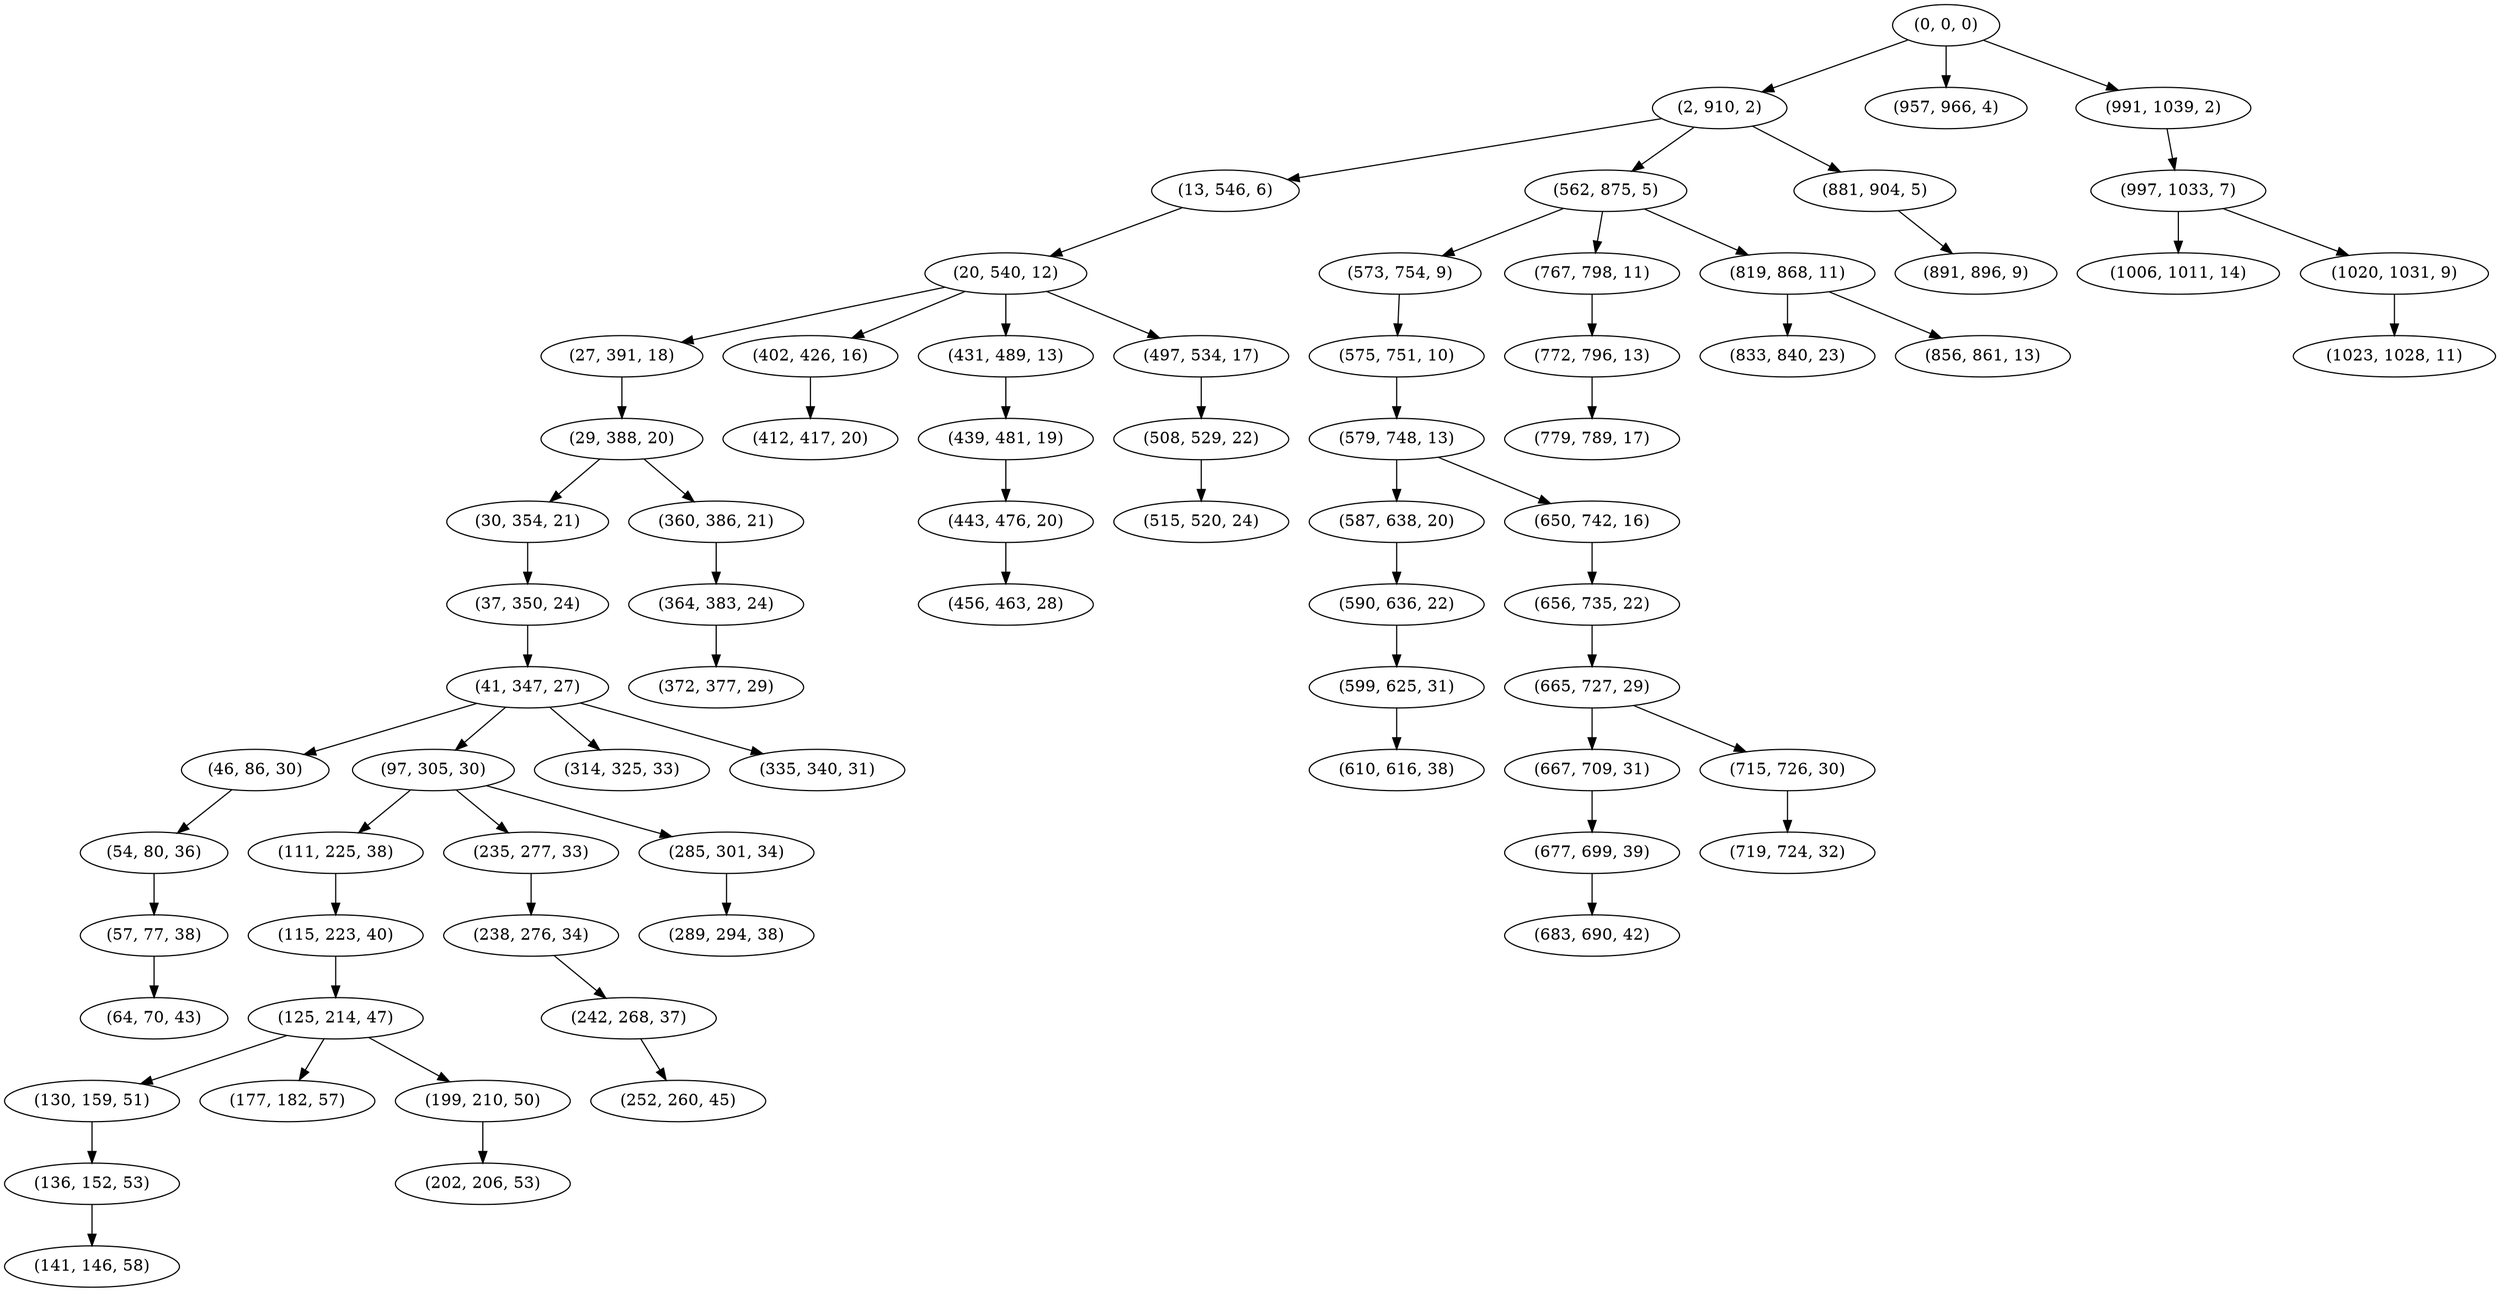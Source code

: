digraph tree {
    "(0, 0, 0)";
    "(2, 910, 2)";
    "(13, 546, 6)";
    "(20, 540, 12)";
    "(27, 391, 18)";
    "(29, 388, 20)";
    "(30, 354, 21)";
    "(37, 350, 24)";
    "(41, 347, 27)";
    "(46, 86, 30)";
    "(54, 80, 36)";
    "(57, 77, 38)";
    "(64, 70, 43)";
    "(97, 305, 30)";
    "(111, 225, 38)";
    "(115, 223, 40)";
    "(125, 214, 47)";
    "(130, 159, 51)";
    "(136, 152, 53)";
    "(141, 146, 58)";
    "(177, 182, 57)";
    "(199, 210, 50)";
    "(202, 206, 53)";
    "(235, 277, 33)";
    "(238, 276, 34)";
    "(242, 268, 37)";
    "(252, 260, 45)";
    "(285, 301, 34)";
    "(289, 294, 38)";
    "(314, 325, 33)";
    "(335, 340, 31)";
    "(360, 386, 21)";
    "(364, 383, 24)";
    "(372, 377, 29)";
    "(402, 426, 16)";
    "(412, 417, 20)";
    "(431, 489, 13)";
    "(439, 481, 19)";
    "(443, 476, 20)";
    "(456, 463, 28)";
    "(497, 534, 17)";
    "(508, 529, 22)";
    "(515, 520, 24)";
    "(562, 875, 5)";
    "(573, 754, 9)";
    "(575, 751, 10)";
    "(579, 748, 13)";
    "(587, 638, 20)";
    "(590, 636, 22)";
    "(599, 625, 31)";
    "(610, 616, 38)";
    "(650, 742, 16)";
    "(656, 735, 22)";
    "(665, 727, 29)";
    "(667, 709, 31)";
    "(677, 699, 39)";
    "(683, 690, 42)";
    "(715, 726, 30)";
    "(719, 724, 32)";
    "(767, 798, 11)";
    "(772, 796, 13)";
    "(779, 789, 17)";
    "(819, 868, 11)";
    "(833, 840, 23)";
    "(856, 861, 13)";
    "(881, 904, 5)";
    "(891, 896, 9)";
    "(957, 966, 4)";
    "(991, 1039, 2)";
    "(997, 1033, 7)";
    "(1006, 1011, 14)";
    "(1020, 1031, 9)";
    "(1023, 1028, 11)";
    "(0, 0, 0)" -> "(2, 910, 2)";
    "(0, 0, 0)" -> "(957, 966, 4)";
    "(0, 0, 0)" -> "(991, 1039, 2)";
    "(2, 910, 2)" -> "(13, 546, 6)";
    "(2, 910, 2)" -> "(562, 875, 5)";
    "(2, 910, 2)" -> "(881, 904, 5)";
    "(13, 546, 6)" -> "(20, 540, 12)";
    "(20, 540, 12)" -> "(27, 391, 18)";
    "(20, 540, 12)" -> "(402, 426, 16)";
    "(20, 540, 12)" -> "(431, 489, 13)";
    "(20, 540, 12)" -> "(497, 534, 17)";
    "(27, 391, 18)" -> "(29, 388, 20)";
    "(29, 388, 20)" -> "(30, 354, 21)";
    "(29, 388, 20)" -> "(360, 386, 21)";
    "(30, 354, 21)" -> "(37, 350, 24)";
    "(37, 350, 24)" -> "(41, 347, 27)";
    "(41, 347, 27)" -> "(46, 86, 30)";
    "(41, 347, 27)" -> "(97, 305, 30)";
    "(41, 347, 27)" -> "(314, 325, 33)";
    "(41, 347, 27)" -> "(335, 340, 31)";
    "(46, 86, 30)" -> "(54, 80, 36)";
    "(54, 80, 36)" -> "(57, 77, 38)";
    "(57, 77, 38)" -> "(64, 70, 43)";
    "(97, 305, 30)" -> "(111, 225, 38)";
    "(97, 305, 30)" -> "(235, 277, 33)";
    "(97, 305, 30)" -> "(285, 301, 34)";
    "(111, 225, 38)" -> "(115, 223, 40)";
    "(115, 223, 40)" -> "(125, 214, 47)";
    "(125, 214, 47)" -> "(130, 159, 51)";
    "(125, 214, 47)" -> "(177, 182, 57)";
    "(125, 214, 47)" -> "(199, 210, 50)";
    "(130, 159, 51)" -> "(136, 152, 53)";
    "(136, 152, 53)" -> "(141, 146, 58)";
    "(199, 210, 50)" -> "(202, 206, 53)";
    "(235, 277, 33)" -> "(238, 276, 34)";
    "(238, 276, 34)" -> "(242, 268, 37)";
    "(242, 268, 37)" -> "(252, 260, 45)";
    "(285, 301, 34)" -> "(289, 294, 38)";
    "(360, 386, 21)" -> "(364, 383, 24)";
    "(364, 383, 24)" -> "(372, 377, 29)";
    "(402, 426, 16)" -> "(412, 417, 20)";
    "(431, 489, 13)" -> "(439, 481, 19)";
    "(439, 481, 19)" -> "(443, 476, 20)";
    "(443, 476, 20)" -> "(456, 463, 28)";
    "(497, 534, 17)" -> "(508, 529, 22)";
    "(508, 529, 22)" -> "(515, 520, 24)";
    "(562, 875, 5)" -> "(573, 754, 9)";
    "(562, 875, 5)" -> "(767, 798, 11)";
    "(562, 875, 5)" -> "(819, 868, 11)";
    "(573, 754, 9)" -> "(575, 751, 10)";
    "(575, 751, 10)" -> "(579, 748, 13)";
    "(579, 748, 13)" -> "(587, 638, 20)";
    "(579, 748, 13)" -> "(650, 742, 16)";
    "(587, 638, 20)" -> "(590, 636, 22)";
    "(590, 636, 22)" -> "(599, 625, 31)";
    "(599, 625, 31)" -> "(610, 616, 38)";
    "(650, 742, 16)" -> "(656, 735, 22)";
    "(656, 735, 22)" -> "(665, 727, 29)";
    "(665, 727, 29)" -> "(667, 709, 31)";
    "(665, 727, 29)" -> "(715, 726, 30)";
    "(667, 709, 31)" -> "(677, 699, 39)";
    "(677, 699, 39)" -> "(683, 690, 42)";
    "(715, 726, 30)" -> "(719, 724, 32)";
    "(767, 798, 11)" -> "(772, 796, 13)";
    "(772, 796, 13)" -> "(779, 789, 17)";
    "(819, 868, 11)" -> "(833, 840, 23)";
    "(819, 868, 11)" -> "(856, 861, 13)";
    "(881, 904, 5)" -> "(891, 896, 9)";
    "(991, 1039, 2)" -> "(997, 1033, 7)";
    "(997, 1033, 7)" -> "(1006, 1011, 14)";
    "(997, 1033, 7)" -> "(1020, 1031, 9)";
    "(1020, 1031, 9)" -> "(1023, 1028, 11)";
}
